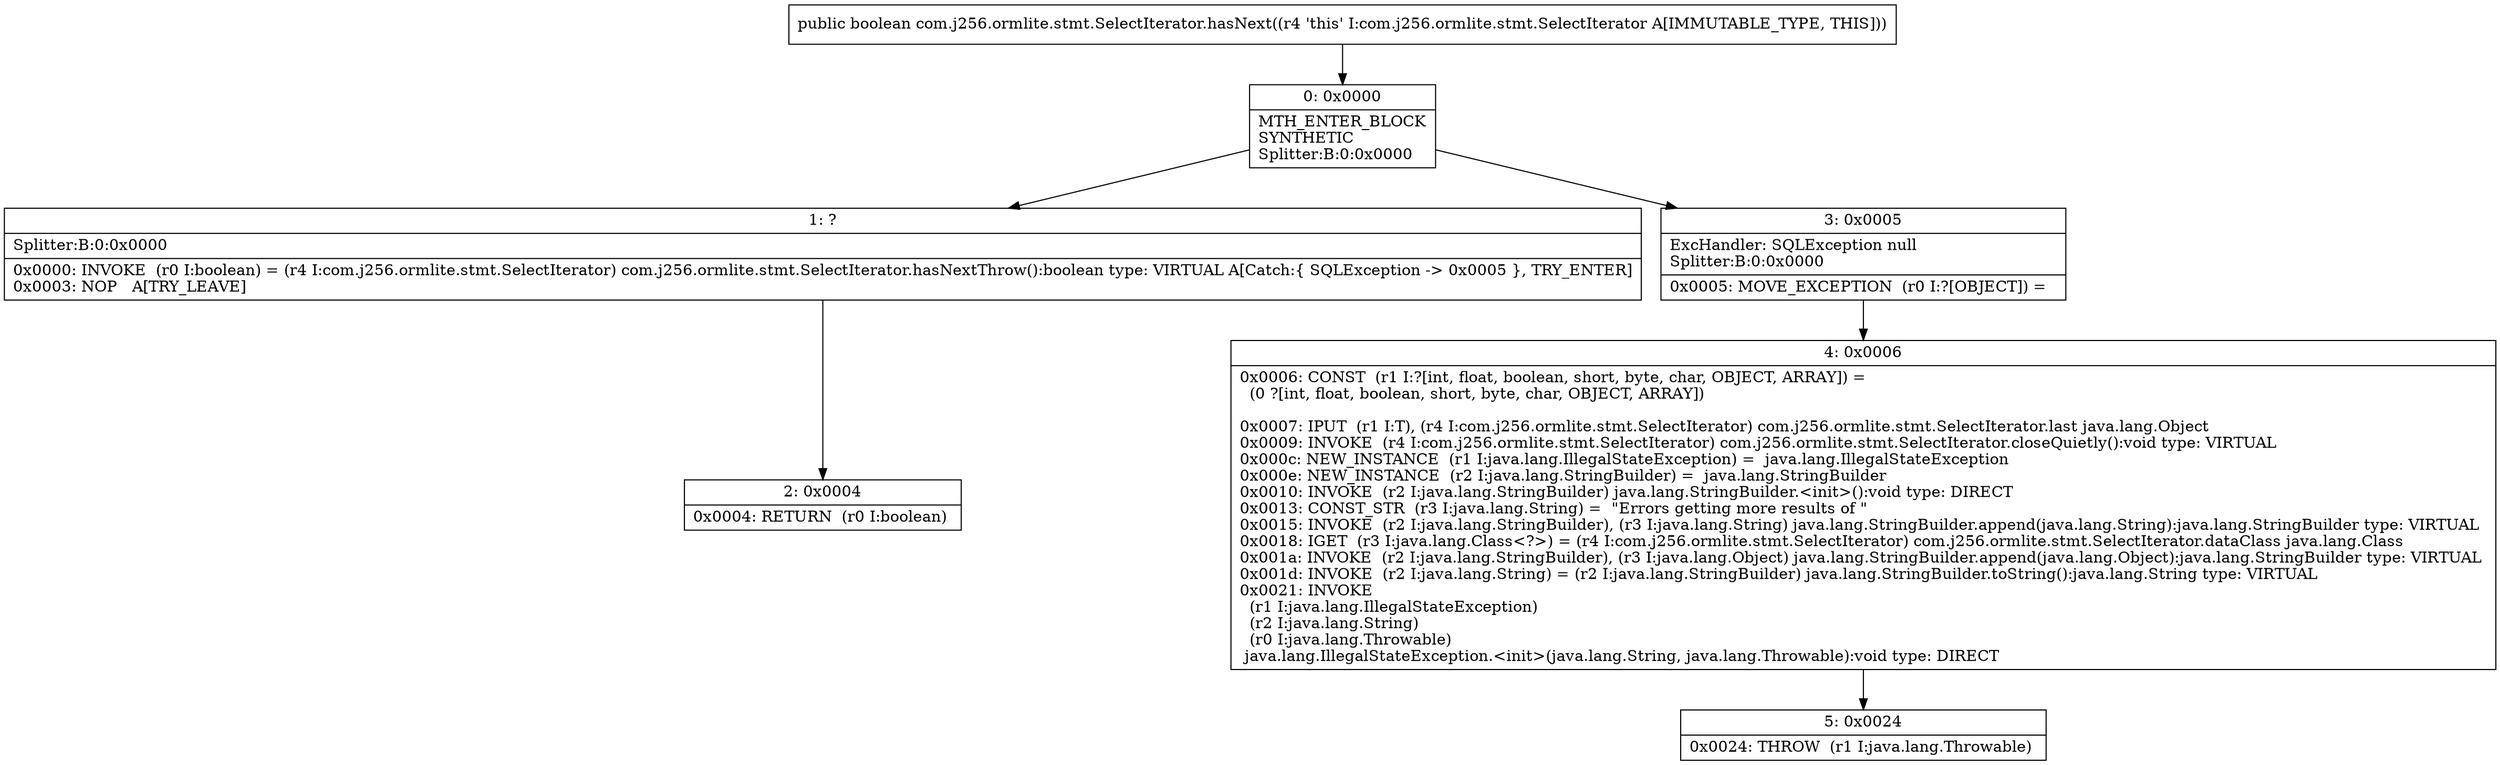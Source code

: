 digraph "CFG forcom.j256.ormlite.stmt.SelectIterator.hasNext()Z" {
Node_0 [shape=record,label="{0\:\ 0x0000|MTH_ENTER_BLOCK\lSYNTHETIC\lSplitter:B:0:0x0000\l}"];
Node_1 [shape=record,label="{1\:\ ?|Splitter:B:0:0x0000\l|0x0000: INVOKE  (r0 I:boolean) = (r4 I:com.j256.ormlite.stmt.SelectIterator) com.j256.ormlite.stmt.SelectIterator.hasNextThrow():boolean type: VIRTUAL A[Catch:\{ SQLException \-\> 0x0005 \}, TRY_ENTER]\l0x0003: NOP   A[TRY_LEAVE]\l}"];
Node_2 [shape=record,label="{2\:\ 0x0004|0x0004: RETURN  (r0 I:boolean) \l}"];
Node_3 [shape=record,label="{3\:\ 0x0005|ExcHandler: SQLException null\lSplitter:B:0:0x0000\l|0x0005: MOVE_EXCEPTION  (r0 I:?[OBJECT]) =  \l}"];
Node_4 [shape=record,label="{4\:\ 0x0006|0x0006: CONST  (r1 I:?[int, float, boolean, short, byte, char, OBJECT, ARRAY]) = \l  (0 ?[int, float, boolean, short, byte, char, OBJECT, ARRAY])\l \l0x0007: IPUT  (r1 I:T), (r4 I:com.j256.ormlite.stmt.SelectIterator) com.j256.ormlite.stmt.SelectIterator.last java.lang.Object \l0x0009: INVOKE  (r4 I:com.j256.ormlite.stmt.SelectIterator) com.j256.ormlite.stmt.SelectIterator.closeQuietly():void type: VIRTUAL \l0x000c: NEW_INSTANCE  (r1 I:java.lang.IllegalStateException) =  java.lang.IllegalStateException \l0x000e: NEW_INSTANCE  (r2 I:java.lang.StringBuilder) =  java.lang.StringBuilder \l0x0010: INVOKE  (r2 I:java.lang.StringBuilder) java.lang.StringBuilder.\<init\>():void type: DIRECT \l0x0013: CONST_STR  (r3 I:java.lang.String) =  \"Errors getting more results of \" \l0x0015: INVOKE  (r2 I:java.lang.StringBuilder), (r3 I:java.lang.String) java.lang.StringBuilder.append(java.lang.String):java.lang.StringBuilder type: VIRTUAL \l0x0018: IGET  (r3 I:java.lang.Class\<?\>) = (r4 I:com.j256.ormlite.stmt.SelectIterator) com.j256.ormlite.stmt.SelectIterator.dataClass java.lang.Class \l0x001a: INVOKE  (r2 I:java.lang.StringBuilder), (r3 I:java.lang.Object) java.lang.StringBuilder.append(java.lang.Object):java.lang.StringBuilder type: VIRTUAL \l0x001d: INVOKE  (r2 I:java.lang.String) = (r2 I:java.lang.StringBuilder) java.lang.StringBuilder.toString():java.lang.String type: VIRTUAL \l0x0021: INVOKE  \l  (r1 I:java.lang.IllegalStateException)\l  (r2 I:java.lang.String)\l  (r0 I:java.lang.Throwable)\l java.lang.IllegalStateException.\<init\>(java.lang.String, java.lang.Throwable):void type: DIRECT \l}"];
Node_5 [shape=record,label="{5\:\ 0x0024|0x0024: THROW  (r1 I:java.lang.Throwable) \l}"];
MethodNode[shape=record,label="{public boolean com.j256.ormlite.stmt.SelectIterator.hasNext((r4 'this' I:com.j256.ormlite.stmt.SelectIterator A[IMMUTABLE_TYPE, THIS])) }"];
MethodNode -> Node_0;
Node_0 -> Node_1;
Node_0 -> Node_3;
Node_1 -> Node_2;
Node_3 -> Node_4;
Node_4 -> Node_5;
}

